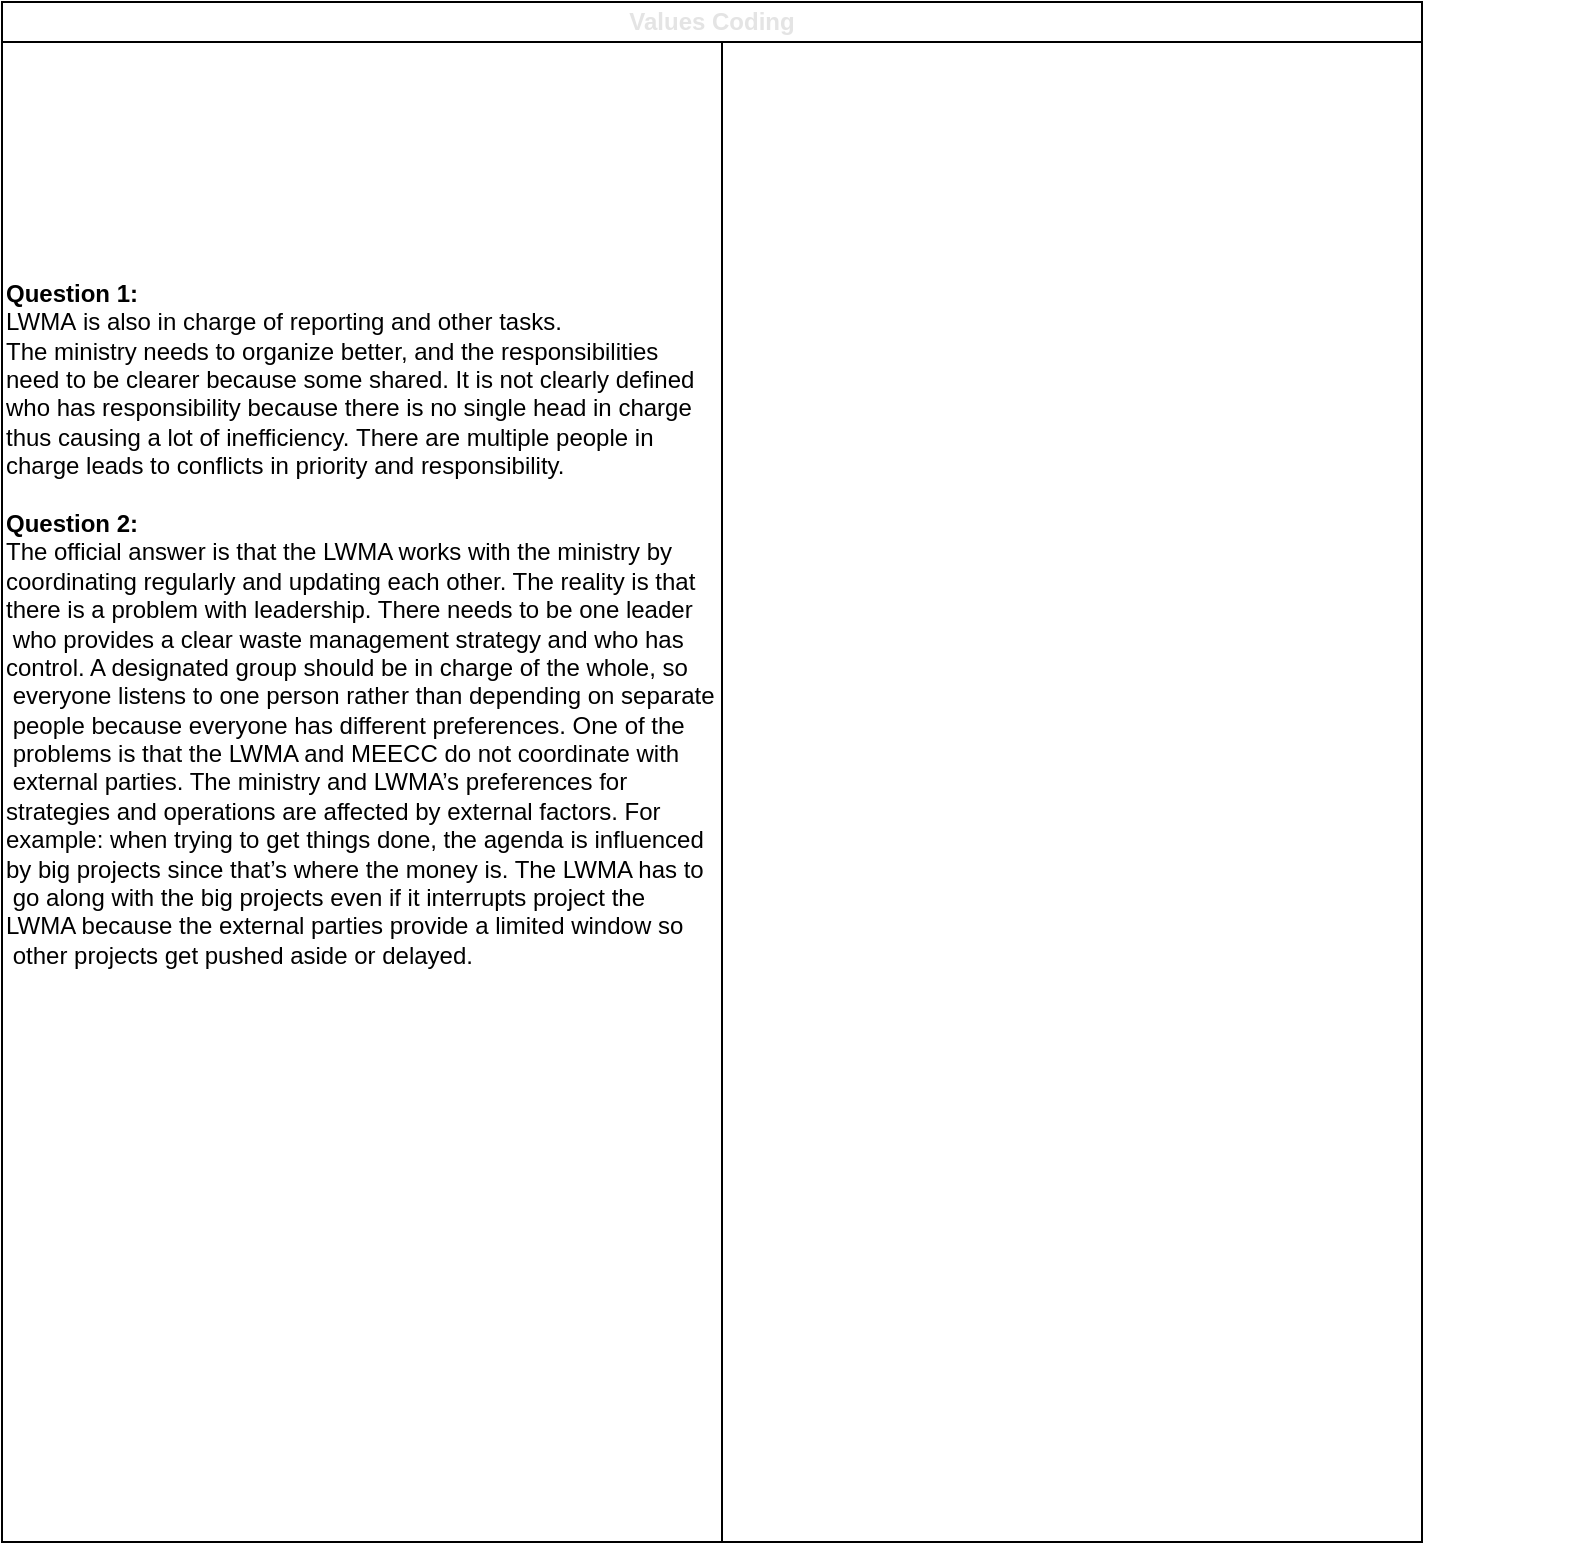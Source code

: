 <mxfile version="13.5.9" type="github">
  <diagram id="prtHgNgQTEPvFCAcTncT" name="Page-1">
    <mxGraphModel dx="1038" dy="532" grid="1" gridSize="10" guides="1" tooltips="1" connect="1" arrows="1" fold="1" page="1" pageScale="1" pageWidth="827" pageHeight="1169" math="0" shadow="0">
      <root>
        <mxCell id="0" />
        <mxCell id="1" parent="0" />
        <mxCell id="dNxyNK7c78bLwvsdeMH5-11" value="Values Coding" style="swimlane;html=1;startSize=20;horizontal=1;containerType=tree;glass=0;textOpacity=10;whiteSpace=wrap;" parent="1" vertex="1">
          <mxGeometry x="40" y="80" width="710" height="770" as="geometry" />
        </mxCell>
        <mxCell id="wTvHSEy84LiGymbCWiN8-1" value="&lt;br&gt;&lt;div&gt;&lt;b&gt;Question 1:&amp;nbsp;&lt;/b&gt;&lt;span&gt;&amp;nbsp;&lt;/span&gt;&lt;/div&gt;&lt;div&gt;&lt;span&gt;LWMA&amp;nbsp;is&amp;nbsp;also&amp;nbsp;in&amp;nbsp;charge&amp;nbsp;of&amp;nbsp;reporting&amp;nbsp;and&amp;nbsp;other&amp;nbsp;tasks.&amp;nbsp;&lt;/span&gt;&lt;/div&gt;&lt;div&gt;&lt;span&gt;The&amp;nbsp;ministry&amp;nbsp;needs&amp;nbsp;to&amp;nbsp;organize&amp;nbsp;better,&amp;nbsp;and&amp;nbsp;the&amp;nbsp;responsibilities&amp;nbsp;&lt;/span&gt;&lt;/div&gt;&lt;div&gt;&lt;span&gt;need&amp;nbsp;to&amp;nbsp;be&amp;nbsp;clearer&amp;nbsp;because&amp;nbsp;some&amp;nbsp;shared.&amp;nbsp;It&amp;nbsp;is&amp;nbsp;not&amp;nbsp;clearly&amp;nbsp;defined&amp;nbsp;&lt;/span&gt;&lt;/div&gt;&lt;div&gt;&lt;span&gt;who&amp;nbsp;has&amp;nbsp;responsibility&amp;nbsp;because&amp;nbsp;there&amp;nbsp;is&amp;nbsp;no&amp;nbsp;single&amp;nbsp;head&amp;nbsp;in&amp;nbsp;charge&amp;nbsp;&lt;/span&gt;&lt;/div&gt;&lt;div&gt;&lt;span&gt;thus&amp;nbsp;causing&amp;nbsp;a&amp;nbsp;lot&amp;nbsp;of&amp;nbsp;inefficiency.&amp;nbsp;There&amp;nbsp;are&amp;nbsp;multiple&amp;nbsp;people&amp;nbsp;in&amp;nbsp;&lt;/span&gt;&lt;/div&gt;&lt;div&gt;&lt;span&gt;charge&amp;nbsp;leads&amp;nbsp;to&amp;nbsp;conflicts&amp;nbsp;in&amp;nbsp;priority&amp;nbsp;and&amp;nbsp;responsibility.&lt;/span&gt;&lt;/div&gt;&lt;div&gt;&lt;span&gt;&lt;br&gt;&lt;/span&gt;&lt;/div&gt;&lt;div&gt;&lt;span&gt;&lt;b&gt;Question 2:&amp;nbsp;&amp;nbsp;&lt;/b&gt;&lt;/span&gt;&lt;/div&gt;The official answer is that the LWMA works with the ministry by&amp;nbsp;&lt;br&gt;coordinating regularly and updating each other. The reality is that &lt;br&gt;there is a problem with leadership. There needs to be one leader&lt;br&gt;&amp;nbsp;who provides a clear waste management strategy and who has &lt;br&gt;control. A designated group should be in charge of the whole, so&lt;br&gt;&amp;nbsp;everyone listens to one person rather than depending on separate&lt;br&gt;&amp;nbsp;people because everyone has different preferences. One of the&lt;br&gt;&amp;nbsp;problems is that the LWMA and MEECC do not coordinate with&lt;br&gt;&amp;nbsp;external parties. The ministry and LWMA’s preferences for &lt;br&gt;strategies and operations are affected by external factors. For &lt;br&gt;example:&amp;nbsp;when trying to get things done, the agenda is influenced &lt;br&gt;by big projects since that’s where the money is. The LWMA has to&lt;br&gt;&amp;nbsp;go along with the big projects even if it interrupts project the &lt;br&gt;LWMA because the external parties provide a limited window so&lt;br&gt;&amp;nbsp;other projects get pushed aside or delayed.&lt;br&gt;&lt;br&gt;&lt;br&gt;&lt;table border=&quot;0&quot; cellpadding=&quot;0&quot; cellspacing=&quot;0&quot; width=&quot;783&quot; style=&quot;border-collapse: collapse ; width: 587pt&quot;&gt;&lt;tbody&gt;&lt;tr style=&quot;height: 115.2pt&quot;&gt;  &lt;td height=&quot;154&quot; class=&quot;xl65&quot; width=&quot;783&quot; style=&quot;height: 115.2pt ; width: 587pt&quot;&gt;&lt;/td&gt;&lt;/tr&gt;&lt;/tbody&gt;&lt;/table&gt;" style="rounded=0;html=1;horizontal=1;whiteSpace=wrap;align=left;" vertex="1" parent="dNxyNK7c78bLwvsdeMH5-11">
          <mxGeometry y="20" width="360" height="750" as="geometry" />
        </mxCell>
        <mxCell id="wTvHSEy84LiGymbCWiN8-2" value="" style="rounded=0;whiteSpace=wrap;html=1;" vertex="1" parent="dNxyNK7c78bLwvsdeMH5-11">
          <mxGeometry x="360" y="20" width="350" height="750" as="geometry" />
        </mxCell>
        <mxCell id="wTvHSEy84LiGymbCWiN8-4" style="edgeStyle=orthogonalEdgeStyle;rounded=0;orthogonalLoop=1;jettySize=auto;html=1;exitX=0.5;exitY=1;exitDx=0;exitDy=0;" edge="1" parent="dNxyNK7c78bLwvsdeMH5-11" source="wTvHSEy84LiGymbCWiN8-2" target="wTvHSEy84LiGymbCWiN8-2">
          <mxGeometry relative="1" as="geometry" />
        </mxCell>
      </root>
    </mxGraphModel>
  </diagram>
</mxfile>
